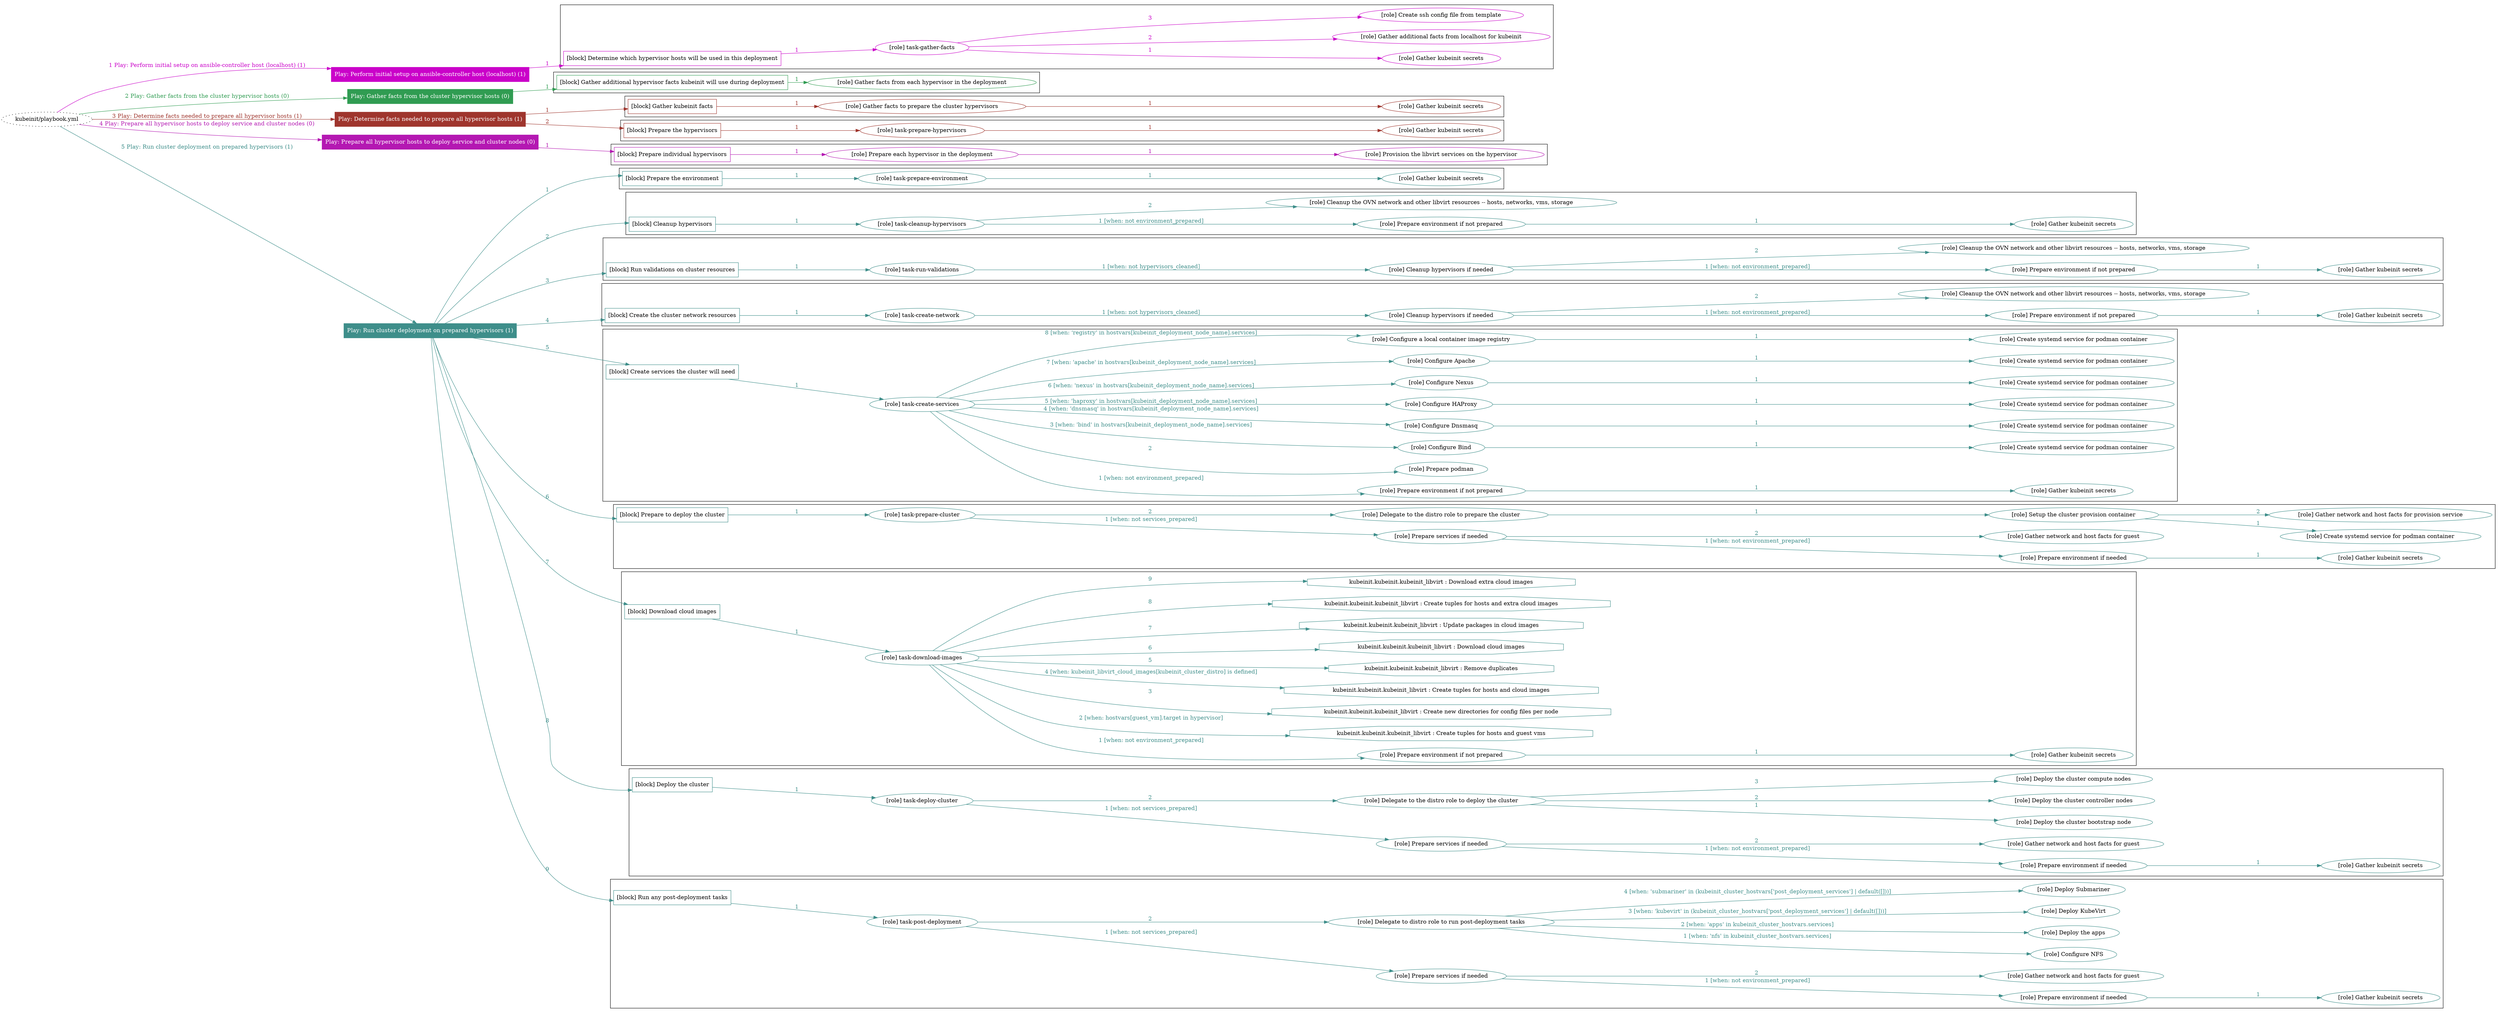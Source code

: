 digraph {
	graph [concentrate=true ordering=in rankdir=LR ratio=fill]
	edge [esep=5 sep=10]
	"kubeinit/playbook.yml" [URL="/home/runner/work/kubeinit/kubeinit/kubeinit/playbook.yml" id=playbook_2b133121 style=dotted]
	"kubeinit/playbook.yml" -> play_c4aad2a9 [label="1 Play: Perform initial setup on ansible-controller host (localhost) (1)" color="#ca02c9" fontcolor="#ca02c9" id=edge_play_c4aad2a9 labeltooltip="1 Play: Perform initial setup on ansible-controller host (localhost) (1)" tooltip="1 Play: Perform initial setup on ansible-controller host (localhost) (1)"]
	subgraph "Play: Perform initial setup on ansible-controller host (localhost) (1)" {
		play_c4aad2a9 [label="Play: Perform initial setup on ansible-controller host (localhost) (1)" URL="/home/runner/work/kubeinit/kubeinit/kubeinit/playbook.yml" color="#ca02c9" fontcolor="#ffffff" id=play_c4aad2a9 shape=box style=filled tooltip=localhost]
		play_c4aad2a9 -> block_307bf676 [label=1 color="#ca02c9" fontcolor="#ca02c9" id=edge_block_307bf676 labeltooltip=1 tooltip=1]
		subgraph cluster_block_307bf676 {
			block_307bf676 [label="[block] Determine which hypervisor hosts will be used in this deployment" URL="/home/runner/work/kubeinit/kubeinit/kubeinit/playbook.yml" color="#ca02c9" id=block_307bf676 labeltooltip="Determine which hypervisor hosts will be used in this deployment" shape=box tooltip="Determine which hypervisor hosts will be used in this deployment"]
			block_307bf676 -> role_5f9b6674 [label="1 " color="#ca02c9" fontcolor="#ca02c9" id=edge_role_5f9b6674 labeltooltip="1 " tooltip="1 "]
			subgraph "task-gather-facts" {
				role_5f9b6674 [label="[role] task-gather-facts" URL="/home/runner/work/kubeinit/kubeinit/kubeinit/playbook.yml" color="#ca02c9" id=role_5f9b6674 tooltip="task-gather-facts"]
				role_5f9b6674 -> role_c520ebb0 [label="1 " color="#ca02c9" fontcolor="#ca02c9" id=edge_role_c520ebb0 labeltooltip="1 " tooltip="1 "]
				subgraph "Gather kubeinit secrets" {
					role_c520ebb0 [label="[role] Gather kubeinit secrets" URL="/home/runner/.ansible/collections/ansible_collections/kubeinit/kubeinit/roles/kubeinit_prepare/tasks/build_hypervisors_group.yml" color="#ca02c9" id=role_c520ebb0 tooltip="Gather kubeinit secrets"]
				}
				role_5f9b6674 -> role_515ca7c4 [label="2 " color="#ca02c9" fontcolor="#ca02c9" id=edge_role_515ca7c4 labeltooltip="2 " tooltip="2 "]
				subgraph "Gather additional facts from localhost for kubeinit" {
					role_515ca7c4 [label="[role] Gather additional facts from localhost for kubeinit" URL="/home/runner/.ansible/collections/ansible_collections/kubeinit/kubeinit/roles/kubeinit_prepare/tasks/build_hypervisors_group.yml" color="#ca02c9" id=role_515ca7c4 tooltip="Gather additional facts from localhost for kubeinit"]
				}
				role_5f9b6674 -> role_83f94a08 [label="3 " color="#ca02c9" fontcolor="#ca02c9" id=edge_role_83f94a08 labeltooltip="3 " tooltip="3 "]
				subgraph "Create ssh config file from template" {
					role_83f94a08 [label="[role] Create ssh config file from template" URL="/home/runner/.ansible/collections/ansible_collections/kubeinit/kubeinit/roles/kubeinit_prepare/tasks/build_hypervisors_group.yml" color="#ca02c9" id=role_83f94a08 tooltip="Create ssh config file from template"]
				}
			}
		}
	}
	"kubeinit/playbook.yml" -> play_00b32faf [label="2 Play: Gather facts from the cluster hypervisor hosts (0)" color="#309c52" fontcolor="#309c52" id=edge_play_00b32faf labeltooltip="2 Play: Gather facts from the cluster hypervisor hosts (0)" tooltip="2 Play: Gather facts from the cluster hypervisor hosts (0)"]
	subgraph "Play: Gather facts from the cluster hypervisor hosts (0)" {
		play_00b32faf [label="Play: Gather facts from the cluster hypervisor hosts (0)" URL="/home/runner/work/kubeinit/kubeinit/kubeinit/playbook.yml" color="#309c52" fontcolor="#ffffff" id=play_00b32faf shape=box style=filled tooltip="Play: Gather facts from the cluster hypervisor hosts (0)"]
		play_00b32faf -> block_29340117 [label=1 color="#309c52" fontcolor="#309c52" id=edge_block_29340117 labeltooltip=1 tooltip=1]
		subgraph cluster_block_29340117 {
			block_29340117 [label="[block] Gather additional hypervisor facts kubeinit will use during deployment" URL="/home/runner/work/kubeinit/kubeinit/kubeinit/playbook.yml" color="#309c52" id=block_29340117 labeltooltip="Gather additional hypervisor facts kubeinit will use during deployment" shape=box tooltip="Gather additional hypervisor facts kubeinit will use during deployment"]
			block_29340117 -> role_6ca61bf1 [label="1 " color="#309c52" fontcolor="#309c52" id=edge_role_6ca61bf1 labeltooltip="1 " tooltip="1 "]
			subgraph "Gather facts from each hypervisor in the deployment" {
				role_6ca61bf1 [label="[role] Gather facts from each hypervisor in the deployment" URL="/home/runner/work/kubeinit/kubeinit/kubeinit/playbook.yml" color="#309c52" id=role_6ca61bf1 tooltip="Gather facts from each hypervisor in the deployment"]
			}
		}
	}
	"kubeinit/playbook.yml" -> play_dec92ede [label="3 Play: Determine facts needed to prepare all hypervisor hosts (1)" color="#9f352d" fontcolor="#9f352d" id=edge_play_dec92ede labeltooltip="3 Play: Determine facts needed to prepare all hypervisor hosts (1)" tooltip="3 Play: Determine facts needed to prepare all hypervisor hosts (1)"]
	subgraph "Play: Determine facts needed to prepare all hypervisor hosts (1)" {
		play_dec92ede [label="Play: Determine facts needed to prepare all hypervisor hosts (1)" URL="/home/runner/work/kubeinit/kubeinit/kubeinit/playbook.yml" color="#9f352d" fontcolor="#ffffff" id=play_dec92ede shape=box style=filled tooltip=localhost]
		play_dec92ede -> block_9b8503a9 [label=1 color="#9f352d" fontcolor="#9f352d" id=edge_block_9b8503a9 labeltooltip=1 tooltip=1]
		subgraph cluster_block_9b8503a9 {
			block_9b8503a9 [label="[block] Gather kubeinit facts" URL="/home/runner/work/kubeinit/kubeinit/kubeinit/playbook.yml" color="#9f352d" id=block_9b8503a9 labeltooltip="Gather kubeinit facts" shape=box tooltip="Gather kubeinit facts"]
			block_9b8503a9 -> role_a1631e97 [label="1 " color="#9f352d" fontcolor="#9f352d" id=edge_role_a1631e97 labeltooltip="1 " tooltip="1 "]
			subgraph "Gather facts to prepare the cluster hypervisors" {
				role_a1631e97 [label="[role] Gather facts to prepare the cluster hypervisors" URL="/home/runner/work/kubeinit/kubeinit/kubeinit/playbook.yml" color="#9f352d" id=role_a1631e97 tooltip="Gather facts to prepare the cluster hypervisors"]
				role_a1631e97 -> role_7f8dbb47 [label="1 " color="#9f352d" fontcolor="#9f352d" id=edge_role_7f8dbb47 labeltooltip="1 " tooltip="1 "]
				subgraph "Gather kubeinit secrets" {
					role_7f8dbb47 [label="[role] Gather kubeinit secrets" URL="/home/runner/.ansible/collections/ansible_collections/kubeinit/kubeinit/roles/kubeinit_prepare/tasks/gather_kubeinit_facts.yml" color="#9f352d" id=role_7f8dbb47 tooltip="Gather kubeinit secrets"]
				}
			}
		}
		play_dec92ede -> block_d7693029 [label=2 color="#9f352d" fontcolor="#9f352d" id=edge_block_d7693029 labeltooltip=2 tooltip=2]
		subgraph cluster_block_d7693029 {
			block_d7693029 [label="[block] Prepare the hypervisors" URL="/home/runner/work/kubeinit/kubeinit/kubeinit/playbook.yml" color="#9f352d" id=block_d7693029 labeltooltip="Prepare the hypervisors" shape=box tooltip="Prepare the hypervisors"]
			block_d7693029 -> role_06df7c87 [label="1 " color="#9f352d" fontcolor="#9f352d" id=edge_role_06df7c87 labeltooltip="1 " tooltip="1 "]
			subgraph "task-prepare-hypervisors" {
				role_06df7c87 [label="[role] task-prepare-hypervisors" URL="/home/runner/work/kubeinit/kubeinit/kubeinit/playbook.yml" color="#9f352d" id=role_06df7c87 tooltip="task-prepare-hypervisors"]
				role_06df7c87 -> role_c60db6aa [label="1 " color="#9f352d" fontcolor="#9f352d" id=edge_role_c60db6aa labeltooltip="1 " tooltip="1 "]
				subgraph "Gather kubeinit secrets" {
					role_c60db6aa [label="[role] Gather kubeinit secrets" URL="/home/runner/.ansible/collections/ansible_collections/kubeinit/kubeinit/roles/kubeinit_prepare/tasks/gather_kubeinit_facts.yml" color="#9f352d" id=role_c60db6aa tooltip="Gather kubeinit secrets"]
				}
			}
		}
	}
	"kubeinit/playbook.yml" -> play_b9f49882 [label="4 Play: Prepare all hypervisor hosts to deploy service and cluster nodes (0)" color="#b418b2" fontcolor="#b418b2" id=edge_play_b9f49882 labeltooltip="4 Play: Prepare all hypervisor hosts to deploy service and cluster nodes (0)" tooltip="4 Play: Prepare all hypervisor hosts to deploy service and cluster nodes (0)"]
	subgraph "Play: Prepare all hypervisor hosts to deploy service and cluster nodes (0)" {
		play_b9f49882 [label="Play: Prepare all hypervisor hosts to deploy service and cluster nodes (0)" URL="/home/runner/work/kubeinit/kubeinit/kubeinit/playbook.yml" color="#b418b2" fontcolor="#ffffff" id=play_b9f49882 shape=box style=filled tooltip="Play: Prepare all hypervisor hosts to deploy service and cluster nodes (0)"]
		play_b9f49882 -> block_7192a1bf [label=1 color="#b418b2" fontcolor="#b418b2" id=edge_block_7192a1bf labeltooltip=1 tooltip=1]
		subgraph cluster_block_7192a1bf {
			block_7192a1bf [label="[block] Prepare individual hypervisors" URL="/home/runner/work/kubeinit/kubeinit/kubeinit/playbook.yml" color="#b418b2" id=block_7192a1bf labeltooltip="Prepare individual hypervisors" shape=box tooltip="Prepare individual hypervisors"]
			block_7192a1bf -> role_9d0fd0c0 [label="1 " color="#b418b2" fontcolor="#b418b2" id=edge_role_9d0fd0c0 labeltooltip="1 " tooltip="1 "]
			subgraph "Prepare each hypervisor in the deployment" {
				role_9d0fd0c0 [label="[role] Prepare each hypervisor in the deployment" URL="/home/runner/work/kubeinit/kubeinit/kubeinit/playbook.yml" color="#b418b2" id=role_9d0fd0c0 tooltip="Prepare each hypervisor in the deployment"]
				role_9d0fd0c0 -> role_16701722 [label="1 " color="#b418b2" fontcolor="#b418b2" id=edge_role_16701722 labeltooltip="1 " tooltip="1 "]
				subgraph "Provision the libvirt services on the hypervisor" {
					role_16701722 [label="[role] Provision the libvirt services on the hypervisor" URL="/home/runner/.ansible/collections/ansible_collections/kubeinit/kubeinit/roles/kubeinit_prepare/tasks/prepare_hypervisor.yml" color="#b418b2" id=role_16701722 tooltip="Provision the libvirt services on the hypervisor"]
				}
			}
		}
	}
	"kubeinit/playbook.yml" -> play_46d0f210 [label="5 Play: Run cluster deployment on prepared hypervisors (1)" color="#3e8e8a" fontcolor="#3e8e8a" id=edge_play_46d0f210 labeltooltip="5 Play: Run cluster deployment on prepared hypervisors (1)" tooltip="5 Play: Run cluster deployment on prepared hypervisors (1)"]
	subgraph "Play: Run cluster deployment on prepared hypervisors (1)" {
		play_46d0f210 [label="Play: Run cluster deployment on prepared hypervisors (1)" URL="/home/runner/work/kubeinit/kubeinit/kubeinit/playbook.yml" color="#3e8e8a" fontcolor="#ffffff" id=play_46d0f210 shape=box style=filled tooltip=localhost]
		play_46d0f210 -> block_4d5501ca [label=1 color="#3e8e8a" fontcolor="#3e8e8a" id=edge_block_4d5501ca labeltooltip=1 tooltip=1]
		subgraph cluster_block_4d5501ca {
			block_4d5501ca [label="[block] Prepare the environment" URL="/home/runner/work/kubeinit/kubeinit/kubeinit/playbook.yml" color="#3e8e8a" id=block_4d5501ca labeltooltip="Prepare the environment" shape=box tooltip="Prepare the environment"]
			block_4d5501ca -> role_54ce2125 [label="1 " color="#3e8e8a" fontcolor="#3e8e8a" id=edge_role_54ce2125 labeltooltip="1 " tooltip="1 "]
			subgraph "task-prepare-environment" {
				role_54ce2125 [label="[role] task-prepare-environment" URL="/home/runner/work/kubeinit/kubeinit/kubeinit/playbook.yml" color="#3e8e8a" id=role_54ce2125 tooltip="task-prepare-environment"]
				role_54ce2125 -> role_8633563f [label="1 " color="#3e8e8a" fontcolor="#3e8e8a" id=edge_role_8633563f labeltooltip="1 " tooltip="1 "]
				subgraph "Gather kubeinit secrets" {
					role_8633563f [label="[role] Gather kubeinit secrets" URL="/home/runner/.ansible/collections/ansible_collections/kubeinit/kubeinit/roles/kubeinit_prepare/tasks/gather_kubeinit_facts.yml" color="#3e8e8a" id=role_8633563f tooltip="Gather kubeinit secrets"]
				}
			}
		}
		play_46d0f210 -> block_34a501da [label=2 color="#3e8e8a" fontcolor="#3e8e8a" id=edge_block_34a501da labeltooltip=2 tooltip=2]
		subgraph cluster_block_34a501da {
			block_34a501da [label="[block] Cleanup hypervisors" URL="/home/runner/work/kubeinit/kubeinit/kubeinit/playbook.yml" color="#3e8e8a" id=block_34a501da labeltooltip="Cleanup hypervisors" shape=box tooltip="Cleanup hypervisors"]
			block_34a501da -> role_c2b2b738 [label="1 " color="#3e8e8a" fontcolor="#3e8e8a" id=edge_role_c2b2b738 labeltooltip="1 " tooltip="1 "]
			subgraph "task-cleanup-hypervisors" {
				role_c2b2b738 [label="[role] task-cleanup-hypervisors" URL="/home/runner/work/kubeinit/kubeinit/kubeinit/playbook.yml" color="#3e8e8a" id=role_c2b2b738 tooltip="task-cleanup-hypervisors"]
				role_c2b2b738 -> role_b005b1e5 [label="1 [when: not environment_prepared]" color="#3e8e8a" fontcolor="#3e8e8a" id=edge_role_b005b1e5 labeltooltip="1 [when: not environment_prepared]" tooltip="1 [when: not environment_prepared]"]
				subgraph "Prepare environment if not prepared" {
					role_b005b1e5 [label="[role] Prepare environment if not prepared" URL="/home/runner/.ansible/collections/ansible_collections/kubeinit/kubeinit/roles/kubeinit_prepare/tasks/cleanup_hypervisors.yml" color="#3e8e8a" id=role_b005b1e5 tooltip="Prepare environment if not prepared"]
					role_b005b1e5 -> role_960267b0 [label="1 " color="#3e8e8a" fontcolor="#3e8e8a" id=edge_role_960267b0 labeltooltip="1 " tooltip="1 "]
					subgraph "Gather kubeinit secrets" {
						role_960267b0 [label="[role] Gather kubeinit secrets" URL="/home/runner/.ansible/collections/ansible_collections/kubeinit/kubeinit/roles/kubeinit_prepare/tasks/gather_kubeinit_facts.yml" color="#3e8e8a" id=role_960267b0 tooltip="Gather kubeinit secrets"]
					}
				}
				role_c2b2b738 -> role_939b5af8 [label="2 " color="#3e8e8a" fontcolor="#3e8e8a" id=edge_role_939b5af8 labeltooltip="2 " tooltip="2 "]
				subgraph "Cleanup the OVN network and other libvirt resources -- hosts, networks, vms, storage" {
					role_939b5af8 [label="[role] Cleanup the OVN network and other libvirt resources -- hosts, networks, vms, storage" URL="/home/runner/.ansible/collections/ansible_collections/kubeinit/kubeinit/roles/kubeinit_prepare/tasks/cleanup_hypervisors.yml" color="#3e8e8a" id=role_939b5af8 tooltip="Cleanup the OVN network and other libvirt resources -- hosts, networks, vms, storage"]
				}
			}
		}
		play_46d0f210 -> block_a41a2a78 [label=3 color="#3e8e8a" fontcolor="#3e8e8a" id=edge_block_a41a2a78 labeltooltip=3 tooltip=3]
		subgraph cluster_block_a41a2a78 {
			block_a41a2a78 [label="[block] Run validations on cluster resources" URL="/home/runner/work/kubeinit/kubeinit/kubeinit/playbook.yml" color="#3e8e8a" id=block_a41a2a78 labeltooltip="Run validations on cluster resources" shape=box tooltip="Run validations on cluster resources"]
			block_a41a2a78 -> role_d397e9c7 [label="1 " color="#3e8e8a" fontcolor="#3e8e8a" id=edge_role_d397e9c7 labeltooltip="1 " tooltip="1 "]
			subgraph "task-run-validations" {
				role_d397e9c7 [label="[role] task-run-validations" URL="/home/runner/work/kubeinit/kubeinit/kubeinit/playbook.yml" color="#3e8e8a" id=role_d397e9c7 tooltip="task-run-validations"]
				role_d397e9c7 -> role_13e0161e [label="1 [when: not hypervisors_cleaned]" color="#3e8e8a" fontcolor="#3e8e8a" id=edge_role_13e0161e labeltooltip="1 [when: not hypervisors_cleaned]" tooltip="1 [when: not hypervisors_cleaned]"]
				subgraph "Cleanup hypervisors if needed" {
					role_13e0161e [label="[role] Cleanup hypervisors if needed" URL="/home/runner/.ansible/collections/ansible_collections/kubeinit/kubeinit/roles/kubeinit_validations/tasks/main.yml" color="#3e8e8a" id=role_13e0161e tooltip="Cleanup hypervisors if needed"]
					role_13e0161e -> role_db1ab4be [label="1 [when: not environment_prepared]" color="#3e8e8a" fontcolor="#3e8e8a" id=edge_role_db1ab4be labeltooltip="1 [when: not environment_prepared]" tooltip="1 [when: not environment_prepared]"]
					subgraph "Prepare environment if not prepared" {
						role_db1ab4be [label="[role] Prepare environment if not prepared" URL="/home/runner/.ansible/collections/ansible_collections/kubeinit/kubeinit/roles/kubeinit_prepare/tasks/cleanup_hypervisors.yml" color="#3e8e8a" id=role_db1ab4be tooltip="Prepare environment if not prepared"]
						role_db1ab4be -> role_1d75667c [label="1 " color="#3e8e8a" fontcolor="#3e8e8a" id=edge_role_1d75667c labeltooltip="1 " tooltip="1 "]
						subgraph "Gather kubeinit secrets" {
							role_1d75667c [label="[role] Gather kubeinit secrets" URL="/home/runner/.ansible/collections/ansible_collections/kubeinit/kubeinit/roles/kubeinit_prepare/tasks/gather_kubeinit_facts.yml" color="#3e8e8a" id=role_1d75667c tooltip="Gather kubeinit secrets"]
						}
					}
					role_13e0161e -> role_007cb78a [label="2 " color="#3e8e8a" fontcolor="#3e8e8a" id=edge_role_007cb78a labeltooltip="2 " tooltip="2 "]
					subgraph "Cleanup the OVN network and other libvirt resources -- hosts, networks, vms, storage" {
						role_007cb78a [label="[role] Cleanup the OVN network and other libvirt resources -- hosts, networks, vms, storage" URL="/home/runner/.ansible/collections/ansible_collections/kubeinit/kubeinit/roles/kubeinit_prepare/tasks/cleanup_hypervisors.yml" color="#3e8e8a" id=role_007cb78a tooltip="Cleanup the OVN network and other libvirt resources -- hosts, networks, vms, storage"]
					}
				}
			}
		}
		play_46d0f210 -> block_450c8699 [label=4 color="#3e8e8a" fontcolor="#3e8e8a" id=edge_block_450c8699 labeltooltip=4 tooltip=4]
		subgraph cluster_block_450c8699 {
			block_450c8699 [label="[block] Create the cluster network resources" URL="/home/runner/work/kubeinit/kubeinit/kubeinit/playbook.yml" color="#3e8e8a" id=block_450c8699 labeltooltip="Create the cluster network resources" shape=box tooltip="Create the cluster network resources"]
			block_450c8699 -> role_716212fe [label="1 " color="#3e8e8a" fontcolor="#3e8e8a" id=edge_role_716212fe labeltooltip="1 " tooltip="1 "]
			subgraph "task-create-network" {
				role_716212fe [label="[role] task-create-network" URL="/home/runner/work/kubeinit/kubeinit/kubeinit/playbook.yml" color="#3e8e8a" id=role_716212fe tooltip="task-create-network"]
				role_716212fe -> role_9cd678ce [label="1 [when: not hypervisors_cleaned]" color="#3e8e8a" fontcolor="#3e8e8a" id=edge_role_9cd678ce labeltooltip="1 [when: not hypervisors_cleaned]" tooltip="1 [when: not hypervisors_cleaned]"]
				subgraph "Cleanup hypervisors if needed" {
					role_9cd678ce [label="[role] Cleanup hypervisors if needed" URL="/home/runner/.ansible/collections/ansible_collections/kubeinit/kubeinit/roles/kubeinit_libvirt/tasks/create_network.yml" color="#3e8e8a" id=role_9cd678ce tooltip="Cleanup hypervisors if needed"]
					role_9cd678ce -> role_48c0d79f [label="1 [when: not environment_prepared]" color="#3e8e8a" fontcolor="#3e8e8a" id=edge_role_48c0d79f labeltooltip="1 [when: not environment_prepared]" tooltip="1 [when: not environment_prepared]"]
					subgraph "Prepare environment if not prepared" {
						role_48c0d79f [label="[role] Prepare environment if not prepared" URL="/home/runner/.ansible/collections/ansible_collections/kubeinit/kubeinit/roles/kubeinit_prepare/tasks/cleanup_hypervisors.yml" color="#3e8e8a" id=role_48c0d79f tooltip="Prepare environment if not prepared"]
						role_48c0d79f -> role_82cd9e1d [label="1 " color="#3e8e8a" fontcolor="#3e8e8a" id=edge_role_82cd9e1d labeltooltip="1 " tooltip="1 "]
						subgraph "Gather kubeinit secrets" {
							role_82cd9e1d [label="[role] Gather kubeinit secrets" URL="/home/runner/.ansible/collections/ansible_collections/kubeinit/kubeinit/roles/kubeinit_prepare/tasks/gather_kubeinit_facts.yml" color="#3e8e8a" id=role_82cd9e1d tooltip="Gather kubeinit secrets"]
						}
					}
					role_9cd678ce -> role_7d45065f [label="2 " color="#3e8e8a" fontcolor="#3e8e8a" id=edge_role_7d45065f labeltooltip="2 " tooltip="2 "]
					subgraph "Cleanup the OVN network and other libvirt resources -- hosts, networks, vms, storage" {
						role_7d45065f [label="[role] Cleanup the OVN network and other libvirt resources -- hosts, networks, vms, storage" URL="/home/runner/.ansible/collections/ansible_collections/kubeinit/kubeinit/roles/kubeinit_prepare/tasks/cleanup_hypervisors.yml" color="#3e8e8a" id=role_7d45065f tooltip="Cleanup the OVN network and other libvirt resources -- hosts, networks, vms, storage"]
					}
				}
			}
		}
		play_46d0f210 -> block_63b947ab [label=5 color="#3e8e8a" fontcolor="#3e8e8a" id=edge_block_63b947ab labeltooltip=5 tooltip=5]
		subgraph cluster_block_63b947ab {
			block_63b947ab [label="[block] Create services the cluster will need" URL="/home/runner/work/kubeinit/kubeinit/kubeinit/playbook.yml" color="#3e8e8a" id=block_63b947ab labeltooltip="Create services the cluster will need" shape=box tooltip="Create services the cluster will need"]
			block_63b947ab -> role_c6ee681b [label="1 " color="#3e8e8a" fontcolor="#3e8e8a" id=edge_role_c6ee681b labeltooltip="1 " tooltip="1 "]
			subgraph "task-create-services" {
				role_c6ee681b [label="[role] task-create-services" URL="/home/runner/work/kubeinit/kubeinit/kubeinit/playbook.yml" color="#3e8e8a" id=role_c6ee681b tooltip="task-create-services"]
				role_c6ee681b -> role_c1bfd451 [label="1 [when: not environment_prepared]" color="#3e8e8a" fontcolor="#3e8e8a" id=edge_role_c1bfd451 labeltooltip="1 [when: not environment_prepared]" tooltip="1 [when: not environment_prepared]"]
				subgraph "Prepare environment if not prepared" {
					role_c1bfd451 [label="[role] Prepare environment if not prepared" URL="/home/runner/.ansible/collections/ansible_collections/kubeinit/kubeinit/roles/kubeinit_services/tasks/main.yml" color="#3e8e8a" id=role_c1bfd451 tooltip="Prepare environment if not prepared"]
					role_c1bfd451 -> role_8578dc0a [label="1 " color="#3e8e8a" fontcolor="#3e8e8a" id=edge_role_8578dc0a labeltooltip="1 " tooltip="1 "]
					subgraph "Gather kubeinit secrets" {
						role_8578dc0a [label="[role] Gather kubeinit secrets" URL="/home/runner/.ansible/collections/ansible_collections/kubeinit/kubeinit/roles/kubeinit_prepare/tasks/gather_kubeinit_facts.yml" color="#3e8e8a" id=role_8578dc0a tooltip="Gather kubeinit secrets"]
					}
				}
				role_c6ee681b -> role_5cdc4c34 [label="2 " color="#3e8e8a" fontcolor="#3e8e8a" id=edge_role_5cdc4c34 labeltooltip="2 " tooltip="2 "]
				subgraph "Prepare podman" {
					role_5cdc4c34 [label="[role] Prepare podman" URL="/home/runner/.ansible/collections/ansible_collections/kubeinit/kubeinit/roles/kubeinit_services/tasks/00_create_service_pod.yml" color="#3e8e8a" id=role_5cdc4c34 tooltip="Prepare podman"]
				}
				role_c6ee681b -> role_4e0ccf27 [label="3 [when: 'bind' in hostvars[kubeinit_deployment_node_name].services]" color="#3e8e8a" fontcolor="#3e8e8a" id=edge_role_4e0ccf27 labeltooltip="3 [when: 'bind' in hostvars[kubeinit_deployment_node_name].services]" tooltip="3 [when: 'bind' in hostvars[kubeinit_deployment_node_name].services]"]
				subgraph "Configure Bind" {
					role_4e0ccf27 [label="[role] Configure Bind" URL="/home/runner/.ansible/collections/ansible_collections/kubeinit/kubeinit/roles/kubeinit_services/tasks/start_services_containers.yml" color="#3e8e8a" id=role_4e0ccf27 tooltip="Configure Bind"]
					role_4e0ccf27 -> role_20a44719 [label="1 " color="#3e8e8a" fontcolor="#3e8e8a" id=edge_role_20a44719 labeltooltip="1 " tooltip="1 "]
					subgraph "Create systemd service for podman container" {
						role_20a44719 [label="[role] Create systemd service for podman container" URL="/home/runner/.ansible/collections/ansible_collections/kubeinit/kubeinit/roles/kubeinit_bind/tasks/main.yml" color="#3e8e8a" id=role_20a44719 tooltip="Create systemd service for podman container"]
					}
				}
				role_c6ee681b -> role_7c567d36 [label="4 [when: 'dnsmasq' in hostvars[kubeinit_deployment_node_name].services]" color="#3e8e8a" fontcolor="#3e8e8a" id=edge_role_7c567d36 labeltooltip="4 [when: 'dnsmasq' in hostvars[kubeinit_deployment_node_name].services]" tooltip="4 [when: 'dnsmasq' in hostvars[kubeinit_deployment_node_name].services]"]
				subgraph "Configure Dnsmasq" {
					role_7c567d36 [label="[role] Configure Dnsmasq" URL="/home/runner/.ansible/collections/ansible_collections/kubeinit/kubeinit/roles/kubeinit_services/tasks/start_services_containers.yml" color="#3e8e8a" id=role_7c567d36 tooltip="Configure Dnsmasq"]
					role_7c567d36 -> role_4e300a17 [label="1 " color="#3e8e8a" fontcolor="#3e8e8a" id=edge_role_4e300a17 labeltooltip="1 " tooltip="1 "]
					subgraph "Create systemd service for podman container" {
						role_4e300a17 [label="[role] Create systemd service for podman container" URL="/home/runner/.ansible/collections/ansible_collections/kubeinit/kubeinit/roles/kubeinit_dnsmasq/tasks/main.yml" color="#3e8e8a" id=role_4e300a17 tooltip="Create systemd service for podman container"]
					}
				}
				role_c6ee681b -> role_b8455f30 [label="5 [when: 'haproxy' in hostvars[kubeinit_deployment_node_name].services]" color="#3e8e8a" fontcolor="#3e8e8a" id=edge_role_b8455f30 labeltooltip="5 [when: 'haproxy' in hostvars[kubeinit_deployment_node_name].services]" tooltip="5 [when: 'haproxy' in hostvars[kubeinit_deployment_node_name].services]"]
				subgraph "Configure HAProxy" {
					role_b8455f30 [label="[role] Configure HAProxy" URL="/home/runner/.ansible/collections/ansible_collections/kubeinit/kubeinit/roles/kubeinit_services/tasks/start_services_containers.yml" color="#3e8e8a" id=role_b8455f30 tooltip="Configure HAProxy"]
					role_b8455f30 -> role_45ac7b2f [label="1 " color="#3e8e8a" fontcolor="#3e8e8a" id=edge_role_45ac7b2f labeltooltip="1 " tooltip="1 "]
					subgraph "Create systemd service for podman container" {
						role_45ac7b2f [label="[role] Create systemd service for podman container" URL="/home/runner/.ansible/collections/ansible_collections/kubeinit/kubeinit/roles/kubeinit_haproxy/tasks/main.yml" color="#3e8e8a" id=role_45ac7b2f tooltip="Create systemd service for podman container"]
					}
				}
				role_c6ee681b -> role_f9eda3d2 [label="6 [when: 'nexus' in hostvars[kubeinit_deployment_node_name].services]" color="#3e8e8a" fontcolor="#3e8e8a" id=edge_role_f9eda3d2 labeltooltip="6 [when: 'nexus' in hostvars[kubeinit_deployment_node_name].services]" tooltip="6 [when: 'nexus' in hostvars[kubeinit_deployment_node_name].services]"]
				subgraph "Configure Nexus" {
					role_f9eda3d2 [label="[role] Configure Nexus" URL="/home/runner/.ansible/collections/ansible_collections/kubeinit/kubeinit/roles/kubeinit_services/tasks/start_services_containers.yml" color="#3e8e8a" id=role_f9eda3d2 tooltip="Configure Nexus"]
					role_f9eda3d2 -> role_3bd8407e [label="1 " color="#3e8e8a" fontcolor="#3e8e8a" id=edge_role_3bd8407e labeltooltip="1 " tooltip="1 "]
					subgraph "Create systemd service for podman container" {
						role_3bd8407e [label="[role] Create systemd service for podman container" URL="/home/runner/.ansible/collections/ansible_collections/kubeinit/kubeinit/roles/kubeinit_nexus/tasks/main.yml" color="#3e8e8a" id=role_3bd8407e tooltip="Create systemd service for podman container"]
					}
				}
				role_c6ee681b -> role_807be6b4 [label="7 [when: 'apache' in hostvars[kubeinit_deployment_node_name].services]" color="#3e8e8a" fontcolor="#3e8e8a" id=edge_role_807be6b4 labeltooltip="7 [when: 'apache' in hostvars[kubeinit_deployment_node_name].services]" tooltip="7 [when: 'apache' in hostvars[kubeinit_deployment_node_name].services]"]
				subgraph "Configure Apache" {
					role_807be6b4 [label="[role] Configure Apache" URL="/home/runner/.ansible/collections/ansible_collections/kubeinit/kubeinit/roles/kubeinit_services/tasks/start_services_containers.yml" color="#3e8e8a" id=role_807be6b4 tooltip="Configure Apache"]
					role_807be6b4 -> role_d1939913 [label="1 " color="#3e8e8a" fontcolor="#3e8e8a" id=edge_role_d1939913 labeltooltip="1 " tooltip="1 "]
					subgraph "Create systemd service for podman container" {
						role_d1939913 [label="[role] Create systemd service for podman container" URL="/home/runner/.ansible/collections/ansible_collections/kubeinit/kubeinit/roles/kubeinit_apache/tasks/main.yml" color="#3e8e8a" id=role_d1939913 tooltip="Create systemd service for podman container"]
					}
				}
				role_c6ee681b -> role_620e1bbc [label="8 [when: 'registry' in hostvars[kubeinit_deployment_node_name].services]" color="#3e8e8a" fontcolor="#3e8e8a" id=edge_role_620e1bbc labeltooltip="8 [when: 'registry' in hostvars[kubeinit_deployment_node_name].services]" tooltip="8 [when: 'registry' in hostvars[kubeinit_deployment_node_name].services]"]
				subgraph "Configure a local container image registry" {
					role_620e1bbc [label="[role] Configure a local container image registry" URL="/home/runner/.ansible/collections/ansible_collections/kubeinit/kubeinit/roles/kubeinit_services/tasks/start_services_containers.yml" color="#3e8e8a" id=role_620e1bbc tooltip="Configure a local container image registry"]
					role_620e1bbc -> role_4198356f [label="1 " color="#3e8e8a" fontcolor="#3e8e8a" id=edge_role_4198356f labeltooltip="1 " tooltip="1 "]
					subgraph "Create systemd service for podman container" {
						role_4198356f [label="[role] Create systemd service for podman container" URL="/home/runner/.ansible/collections/ansible_collections/kubeinit/kubeinit/roles/kubeinit_registry/tasks/main.yml" color="#3e8e8a" id=role_4198356f tooltip="Create systemd service for podman container"]
					}
				}
			}
		}
		play_46d0f210 -> block_2f027798 [label=6 color="#3e8e8a" fontcolor="#3e8e8a" id=edge_block_2f027798 labeltooltip=6 tooltip=6]
		subgraph cluster_block_2f027798 {
			block_2f027798 [label="[block] Prepare to deploy the cluster" URL="/home/runner/work/kubeinit/kubeinit/kubeinit/playbook.yml" color="#3e8e8a" id=block_2f027798 labeltooltip="Prepare to deploy the cluster" shape=box tooltip="Prepare to deploy the cluster"]
			block_2f027798 -> role_926540b2 [label="1 " color="#3e8e8a" fontcolor="#3e8e8a" id=edge_role_926540b2 labeltooltip="1 " tooltip="1 "]
			subgraph "task-prepare-cluster" {
				role_926540b2 [label="[role] task-prepare-cluster" URL="/home/runner/work/kubeinit/kubeinit/kubeinit/playbook.yml" color="#3e8e8a" id=role_926540b2 tooltip="task-prepare-cluster"]
				role_926540b2 -> role_d4536f38 [label="1 [when: not services_prepared]" color="#3e8e8a" fontcolor="#3e8e8a" id=edge_role_d4536f38 labeltooltip="1 [when: not services_prepared]" tooltip="1 [when: not services_prepared]"]
				subgraph "Prepare services if needed" {
					role_d4536f38 [label="[role] Prepare services if needed" URL="/home/runner/.ansible/collections/ansible_collections/kubeinit/kubeinit/roles/kubeinit_prepare/tasks/prepare_cluster.yml" color="#3e8e8a" id=role_d4536f38 tooltip="Prepare services if needed"]
					role_d4536f38 -> role_f6d2abbc [label="1 [when: not environment_prepared]" color="#3e8e8a" fontcolor="#3e8e8a" id=edge_role_f6d2abbc labeltooltip="1 [when: not environment_prepared]" tooltip="1 [when: not environment_prepared]"]
					subgraph "Prepare environment if needed" {
						role_f6d2abbc [label="[role] Prepare environment if needed" URL="/home/runner/.ansible/collections/ansible_collections/kubeinit/kubeinit/roles/kubeinit_services/tasks/prepare_services.yml" color="#3e8e8a" id=role_f6d2abbc tooltip="Prepare environment if needed"]
						role_f6d2abbc -> role_2a0a2de9 [label="1 " color="#3e8e8a" fontcolor="#3e8e8a" id=edge_role_2a0a2de9 labeltooltip="1 " tooltip="1 "]
						subgraph "Gather kubeinit secrets" {
							role_2a0a2de9 [label="[role] Gather kubeinit secrets" URL="/home/runner/.ansible/collections/ansible_collections/kubeinit/kubeinit/roles/kubeinit_prepare/tasks/gather_kubeinit_facts.yml" color="#3e8e8a" id=role_2a0a2de9 tooltip="Gather kubeinit secrets"]
						}
					}
					role_d4536f38 -> role_821181aa [label="2 " color="#3e8e8a" fontcolor="#3e8e8a" id=edge_role_821181aa labeltooltip="2 " tooltip="2 "]
					subgraph "Gather network and host facts for guest" {
						role_821181aa [label="[role] Gather network and host facts for guest" URL="/home/runner/.ansible/collections/ansible_collections/kubeinit/kubeinit/roles/kubeinit_services/tasks/prepare_services.yml" color="#3e8e8a" id=role_821181aa tooltip="Gather network and host facts for guest"]
					}
				}
				role_926540b2 -> role_84abc991 [label="2 " color="#3e8e8a" fontcolor="#3e8e8a" id=edge_role_84abc991 labeltooltip="2 " tooltip="2 "]
				subgraph "Delegate to the distro role to prepare the cluster" {
					role_84abc991 [label="[role] Delegate to the distro role to prepare the cluster" URL="/home/runner/.ansible/collections/ansible_collections/kubeinit/kubeinit/roles/kubeinit_prepare/tasks/prepare_cluster.yml" color="#3e8e8a" id=role_84abc991 tooltip="Delegate to the distro role to prepare the cluster"]
					role_84abc991 -> role_7bb267d2 [label="1 " color="#3e8e8a" fontcolor="#3e8e8a" id=edge_role_7bb267d2 labeltooltip="1 " tooltip="1 "]
					subgraph "Setup the cluster provision container" {
						role_7bb267d2 [label="[role] Setup the cluster provision container" URL="/home/runner/.ansible/collections/ansible_collections/kubeinit/kubeinit/roles/kubeinit_openshift/tasks/prepare_cluster.yml" color="#3e8e8a" id=role_7bb267d2 tooltip="Setup the cluster provision container"]
						role_7bb267d2 -> role_08474043 [label="1 " color="#3e8e8a" fontcolor="#3e8e8a" id=edge_role_08474043 labeltooltip="1 " tooltip="1 "]
						subgraph "Create systemd service for podman container" {
							role_08474043 [label="[role] Create systemd service for podman container" URL="/home/runner/.ansible/collections/ansible_collections/kubeinit/kubeinit/roles/kubeinit_services/tasks/create_provision_container.yml" color="#3e8e8a" id=role_08474043 tooltip="Create systemd service for podman container"]
						}
						role_7bb267d2 -> role_7895dc61 [label="2 " color="#3e8e8a" fontcolor="#3e8e8a" id=edge_role_7895dc61 labeltooltip="2 " tooltip="2 "]
						subgraph "Gather network and host facts for provision service" {
							role_7895dc61 [label="[role] Gather network and host facts for provision service" URL="/home/runner/.ansible/collections/ansible_collections/kubeinit/kubeinit/roles/kubeinit_services/tasks/create_provision_container.yml" color="#3e8e8a" id=role_7895dc61 tooltip="Gather network and host facts for provision service"]
						}
					}
				}
			}
		}
		play_46d0f210 -> block_4e2c6864 [label=7 color="#3e8e8a" fontcolor="#3e8e8a" id=edge_block_4e2c6864 labeltooltip=7 tooltip=7]
		subgraph cluster_block_4e2c6864 {
			block_4e2c6864 [label="[block] Download cloud images" URL="/home/runner/work/kubeinit/kubeinit/kubeinit/playbook.yml" color="#3e8e8a" id=block_4e2c6864 labeltooltip="Download cloud images" shape=box tooltip="Download cloud images"]
			block_4e2c6864 -> role_84b3fe66 [label="1 " color="#3e8e8a" fontcolor="#3e8e8a" id=edge_role_84b3fe66 labeltooltip="1 " tooltip="1 "]
			subgraph "task-download-images" {
				role_84b3fe66 [label="[role] task-download-images" URL="/home/runner/work/kubeinit/kubeinit/kubeinit/playbook.yml" color="#3e8e8a" id=role_84b3fe66 tooltip="task-download-images"]
				role_84b3fe66 -> role_c98eecbc [label="1 [when: not environment_prepared]" color="#3e8e8a" fontcolor="#3e8e8a" id=edge_role_c98eecbc labeltooltip="1 [when: not environment_prepared]" tooltip="1 [when: not environment_prepared]"]
				subgraph "Prepare environment if not prepared" {
					role_c98eecbc [label="[role] Prepare environment if not prepared" URL="/home/runner/.ansible/collections/ansible_collections/kubeinit/kubeinit/roles/kubeinit_libvirt/tasks/download_cloud_images.yml" color="#3e8e8a" id=role_c98eecbc tooltip="Prepare environment if not prepared"]
					role_c98eecbc -> role_7e93c645 [label="1 " color="#3e8e8a" fontcolor="#3e8e8a" id=edge_role_7e93c645 labeltooltip="1 " tooltip="1 "]
					subgraph "Gather kubeinit secrets" {
						role_7e93c645 [label="[role] Gather kubeinit secrets" URL="/home/runner/.ansible/collections/ansible_collections/kubeinit/kubeinit/roles/kubeinit_prepare/tasks/gather_kubeinit_facts.yml" color="#3e8e8a" id=role_7e93c645 tooltip="Gather kubeinit secrets"]
					}
				}
				task_43bd814b [label="kubeinit.kubeinit.kubeinit_libvirt : Create tuples for hosts and guest vms" URL="/home/runner/.ansible/collections/ansible_collections/kubeinit/kubeinit/roles/kubeinit_libvirt/tasks/download_cloud_images.yml" color="#3e8e8a" id=task_43bd814b shape=octagon tooltip="kubeinit.kubeinit.kubeinit_libvirt : Create tuples for hosts and guest vms"]
				role_84b3fe66 -> task_43bd814b [label="2 [when: hostvars[guest_vm].target in hypervisor]" color="#3e8e8a" fontcolor="#3e8e8a" id=edge_task_43bd814b labeltooltip="2 [when: hostvars[guest_vm].target in hypervisor]" tooltip="2 [when: hostvars[guest_vm].target in hypervisor]"]
				task_16ee801e [label="kubeinit.kubeinit.kubeinit_libvirt : Create new directories for config files per node" URL="/home/runner/.ansible/collections/ansible_collections/kubeinit/kubeinit/roles/kubeinit_libvirt/tasks/download_cloud_images.yml" color="#3e8e8a" id=task_16ee801e shape=octagon tooltip="kubeinit.kubeinit.kubeinit_libvirt : Create new directories for config files per node"]
				role_84b3fe66 -> task_16ee801e [label="3 " color="#3e8e8a" fontcolor="#3e8e8a" id=edge_task_16ee801e labeltooltip="3 " tooltip="3 "]
				task_127a8145 [label="kubeinit.kubeinit.kubeinit_libvirt : Create tuples for hosts and cloud images" URL="/home/runner/.ansible/collections/ansible_collections/kubeinit/kubeinit/roles/kubeinit_libvirt/tasks/download_cloud_images.yml" color="#3e8e8a" id=task_127a8145 shape=octagon tooltip="kubeinit.kubeinit.kubeinit_libvirt : Create tuples for hosts and cloud images"]
				role_84b3fe66 -> task_127a8145 [label="4 [when: kubeinit_libvirt_cloud_images[kubeinit_cluster_distro] is defined]" color="#3e8e8a" fontcolor="#3e8e8a" id=edge_task_127a8145 labeltooltip="4 [when: kubeinit_libvirt_cloud_images[kubeinit_cluster_distro] is defined]" tooltip="4 [when: kubeinit_libvirt_cloud_images[kubeinit_cluster_distro] is defined]"]
				task_3ac6e94c [label="kubeinit.kubeinit.kubeinit_libvirt : Remove duplicates" URL="/home/runner/.ansible/collections/ansible_collections/kubeinit/kubeinit/roles/kubeinit_libvirt/tasks/download_cloud_images.yml" color="#3e8e8a" id=task_3ac6e94c shape=octagon tooltip="kubeinit.kubeinit.kubeinit_libvirt : Remove duplicates"]
				role_84b3fe66 -> task_3ac6e94c [label="5 " color="#3e8e8a" fontcolor="#3e8e8a" id=edge_task_3ac6e94c labeltooltip="5 " tooltip="5 "]
				task_4e3539b2 [label="kubeinit.kubeinit.kubeinit_libvirt : Download cloud images" URL="/home/runner/.ansible/collections/ansible_collections/kubeinit/kubeinit/roles/kubeinit_libvirt/tasks/download_cloud_images.yml" color="#3e8e8a" id=task_4e3539b2 shape=octagon tooltip="kubeinit.kubeinit.kubeinit_libvirt : Download cloud images"]
				role_84b3fe66 -> task_4e3539b2 [label="6 " color="#3e8e8a" fontcolor="#3e8e8a" id=edge_task_4e3539b2 labeltooltip="6 " tooltip="6 "]
				task_678fde92 [label="kubeinit.kubeinit.kubeinit_libvirt : Update packages in cloud images" URL="/home/runner/.ansible/collections/ansible_collections/kubeinit/kubeinit/roles/kubeinit_libvirt/tasks/download_cloud_images.yml" color="#3e8e8a" id=task_678fde92 shape=octagon tooltip="kubeinit.kubeinit.kubeinit_libvirt : Update packages in cloud images"]
				role_84b3fe66 -> task_678fde92 [label="7 " color="#3e8e8a" fontcolor="#3e8e8a" id=edge_task_678fde92 labeltooltip="7 " tooltip="7 "]
				task_f60b07ce [label="kubeinit.kubeinit.kubeinit_libvirt : Create tuples for hosts and extra cloud images" URL="/home/runner/.ansible/collections/ansible_collections/kubeinit/kubeinit/roles/kubeinit_libvirt/tasks/download_cloud_images.yml" color="#3e8e8a" id=task_f60b07ce shape=octagon tooltip="kubeinit.kubeinit.kubeinit_libvirt : Create tuples for hosts and extra cloud images"]
				role_84b3fe66 -> task_f60b07ce [label="8 " color="#3e8e8a" fontcolor="#3e8e8a" id=edge_task_f60b07ce labeltooltip="8 " tooltip="8 "]
				task_4ea1365d [label="kubeinit.kubeinit.kubeinit_libvirt : Download extra cloud images" URL="/home/runner/.ansible/collections/ansible_collections/kubeinit/kubeinit/roles/kubeinit_libvirt/tasks/download_cloud_images.yml" color="#3e8e8a" id=task_4ea1365d shape=octagon tooltip="kubeinit.kubeinit.kubeinit_libvirt : Download extra cloud images"]
				role_84b3fe66 -> task_4ea1365d [label="9 " color="#3e8e8a" fontcolor="#3e8e8a" id=edge_task_4ea1365d labeltooltip="9 " tooltip="9 "]
			}
		}
		play_46d0f210 -> block_847abe68 [label=8 color="#3e8e8a" fontcolor="#3e8e8a" id=edge_block_847abe68 labeltooltip=8 tooltip=8]
		subgraph cluster_block_847abe68 {
			block_847abe68 [label="[block] Deploy the cluster" URL="/home/runner/work/kubeinit/kubeinit/kubeinit/playbook.yml" color="#3e8e8a" id=block_847abe68 labeltooltip="Deploy the cluster" shape=box tooltip="Deploy the cluster"]
			block_847abe68 -> role_4465a7b0 [label="1 " color="#3e8e8a" fontcolor="#3e8e8a" id=edge_role_4465a7b0 labeltooltip="1 " tooltip="1 "]
			subgraph "task-deploy-cluster" {
				role_4465a7b0 [label="[role] task-deploy-cluster" URL="/home/runner/work/kubeinit/kubeinit/kubeinit/playbook.yml" color="#3e8e8a" id=role_4465a7b0 tooltip="task-deploy-cluster"]
				role_4465a7b0 -> role_6e455749 [label="1 [when: not services_prepared]" color="#3e8e8a" fontcolor="#3e8e8a" id=edge_role_6e455749 labeltooltip="1 [when: not services_prepared]" tooltip="1 [when: not services_prepared]"]
				subgraph "Prepare services if needed" {
					role_6e455749 [label="[role] Prepare services if needed" URL="/home/runner/.ansible/collections/ansible_collections/kubeinit/kubeinit/roles/kubeinit_prepare/tasks/deploy_cluster.yml" color="#3e8e8a" id=role_6e455749 tooltip="Prepare services if needed"]
					role_6e455749 -> role_e7f7a3a7 [label="1 [when: not environment_prepared]" color="#3e8e8a" fontcolor="#3e8e8a" id=edge_role_e7f7a3a7 labeltooltip="1 [when: not environment_prepared]" tooltip="1 [when: not environment_prepared]"]
					subgraph "Prepare environment if needed" {
						role_e7f7a3a7 [label="[role] Prepare environment if needed" URL="/home/runner/.ansible/collections/ansible_collections/kubeinit/kubeinit/roles/kubeinit_services/tasks/prepare_services.yml" color="#3e8e8a" id=role_e7f7a3a7 tooltip="Prepare environment if needed"]
						role_e7f7a3a7 -> role_16f09b16 [label="1 " color="#3e8e8a" fontcolor="#3e8e8a" id=edge_role_16f09b16 labeltooltip="1 " tooltip="1 "]
						subgraph "Gather kubeinit secrets" {
							role_16f09b16 [label="[role] Gather kubeinit secrets" URL="/home/runner/.ansible/collections/ansible_collections/kubeinit/kubeinit/roles/kubeinit_prepare/tasks/gather_kubeinit_facts.yml" color="#3e8e8a" id=role_16f09b16 tooltip="Gather kubeinit secrets"]
						}
					}
					role_6e455749 -> role_51c2985c [label="2 " color="#3e8e8a" fontcolor="#3e8e8a" id=edge_role_51c2985c labeltooltip="2 " tooltip="2 "]
					subgraph "Gather network and host facts for guest" {
						role_51c2985c [label="[role] Gather network and host facts for guest" URL="/home/runner/.ansible/collections/ansible_collections/kubeinit/kubeinit/roles/kubeinit_services/tasks/prepare_services.yml" color="#3e8e8a" id=role_51c2985c tooltip="Gather network and host facts for guest"]
					}
				}
				role_4465a7b0 -> role_9765be9a [label="2 " color="#3e8e8a" fontcolor="#3e8e8a" id=edge_role_9765be9a labeltooltip="2 " tooltip="2 "]
				subgraph "Delegate to the distro role to deploy the cluster" {
					role_9765be9a [label="[role] Delegate to the distro role to deploy the cluster" URL="/home/runner/.ansible/collections/ansible_collections/kubeinit/kubeinit/roles/kubeinit_prepare/tasks/deploy_cluster.yml" color="#3e8e8a" id=role_9765be9a tooltip="Delegate to the distro role to deploy the cluster"]
					role_9765be9a -> role_ee1b2d02 [label="1 " color="#3e8e8a" fontcolor="#3e8e8a" id=edge_role_ee1b2d02 labeltooltip="1 " tooltip="1 "]
					subgraph "Deploy the cluster bootstrap node" {
						role_ee1b2d02 [label="[role] Deploy the cluster bootstrap node" URL="/home/runner/.ansible/collections/ansible_collections/kubeinit/kubeinit/roles/kubeinit_openshift/tasks/main.yml" color="#3e8e8a" id=role_ee1b2d02 tooltip="Deploy the cluster bootstrap node"]
					}
					role_9765be9a -> role_31b3e472 [label="2 " color="#3e8e8a" fontcolor="#3e8e8a" id=edge_role_31b3e472 labeltooltip="2 " tooltip="2 "]
					subgraph "Deploy the cluster controller nodes" {
						role_31b3e472 [label="[role] Deploy the cluster controller nodes" URL="/home/runner/.ansible/collections/ansible_collections/kubeinit/kubeinit/roles/kubeinit_openshift/tasks/main.yml" color="#3e8e8a" id=role_31b3e472 tooltip="Deploy the cluster controller nodes"]
					}
					role_9765be9a -> role_a4fb192b [label="3 " color="#3e8e8a" fontcolor="#3e8e8a" id=edge_role_a4fb192b labeltooltip="3 " tooltip="3 "]
					subgraph "Deploy the cluster compute nodes" {
						role_a4fb192b [label="[role] Deploy the cluster compute nodes" URL="/home/runner/.ansible/collections/ansible_collections/kubeinit/kubeinit/roles/kubeinit_openshift/tasks/main.yml" color="#3e8e8a" id=role_a4fb192b tooltip="Deploy the cluster compute nodes"]
					}
				}
			}
		}
		play_46d0f210 -> block_edd96573 [label=9 color="#3e8e8a" fontcolor="#3e8e8a" id=edge_block_edd96573 labeltooltip=9 tooltip=9]
		subgraph cluster_block_edd96573 {
			block_edd96573 [label="[block] Run any post-deployment tasks" URL="/home/runner/work/kubeinit/kubeinit/kubeinit/playbook.yml" color="#3e8e8a" id=block_edd96573 labeltooltip="Run any post-deployment tasks" shape=box tooltip="Run any post-deployment tasks"]
			block_edd96573 -> role_d3a012c5 [label="1 " color="#3e8e8a" fontcolor="#3e8e8a" id=edge_role_d3a012c5 labeltooltip="1 " tooltip="1 "]
			subgraph "task-post-deployment" {
				role_d3a012c5 [label="[role] task-post-deployment" URL="/home/runner/work/kubeinit/kubeinit/kubeinit/playbook.yml" color="#3e8e8a" id=role_d3a012c5 tooltip="task-post-deployment"]
				role_d3a012c5 -> role_bba1abc5 [label="1 [when: not services_prepared]" color="#3e8e8a" fontcolor="#3e8e8a" id=edge_role_bba1abc5 labeltooltip="1 [when: not services_prepared]" tooltip="1 [when: not services_prepared]"]
				subgraph "Prepare services if needed" {
					role_bba1abc5 [label="[role] Prepare services if needed" URL="/home/runner/.ansible/collections/ansible_collections/kubeinit/kubeinit/roles/kubeinit_prepare/tasks/post_deployment.yml" color="#3e8e8a" id=role_bba1abc5 tooltip="Prepare services if needed"]
					role_bba1abc5 -> role_9774b35c [label="1 [when: not environment_prepared]" color="#3e8e8a" fontcolor="#3e8e8a" id=edge_role_9774b35c labeltooltip="1 [when: not environment_prepared]" tooltip="1 [when: not environment_prepared]"]
					subgraph "Prepare environment if needed" {
						role_9774b35c [label="[role] Prepare environment if needed" URL="/home/runner/.ansible/collections/ansible_collections/kubeinit/kubeinit/roles/kubeinit_services/tasks/prepare_services.yml" color="#3e8e8a" id=role_9774b35c tooltip="Prepare environment if needed"]
						role_9774b35c -> role_73d95f60 [label="1 " color="#3e8e8a" fontcolor="#3e8e8a" id=edge_role_73d95f60 labeltooltip="1 " tooltip="1 "]
						subgraph "Gather kubeinit secrets" {
							role_73d95f60 [label="[role] Gather kubeinit secrets" URL="/home/runner/.ansible/collections/ansible_collections/kubeinit/kubeinit/roles/kubeinit_prepare/tasks/gather_kubeinit_facts.yml" color="#3e8e8a" id=role_73d95f60 tooltip="Gather kubeinit secrets"]
						}
					}
					role_bba1abc5 -> role_d4f68622 [label="2 " color="#3e8e8a" fontcolor="#3e8e8a" id=edge_role_d4f68622 labeltooltip="2 " tooltip="2 "]
					subgraph "Gather network and host facts for guest" {
						role_d4f68622 [label="[role] Gather network and host facts for guest" URL="/home/runner/.ansible/collections/ansible_collections/kubeinit/kubeinit/roles/kubeinit_services/tasks/prepare_services.yml" color="#3e8e8a" id=role_d4f68622 tooltip="Gather network and host facts for guest"]
					}
				}
				role_d3a012c5 -> role_93dfabe7 [label="2 " color="#3e8e8a" fontcolor="#3e8e8a" id=edge_role_93dfabe7 labeltooltip="2 " tooltip="2 "]
				subgraph "Delegate to distro role to run post-deployment tasks" {
					role_93dfabe7 [label="[role] Delegate to distro role to run post-deployment tasks" URL="/home/runner/.ansible/collections/ansible_collections/kubeinit/kubeinit/roles/kubeinit_prepare/tasks/post_deployment.yml" color="#3e8e8a" id=role_93dfabe7 tooltip="Delegate to distro role to run post-deployment tasks"]
					role_93dfabe7 -> role_fe04e069 [label="1 [when: 'nfs' in kubeinit_cluster_hostvars.services]" color="#3e8e8a" fontcolor="#3e8e8a" id=edge_role_fe04e069 labeltooltip="1 [when: 'nfs' in kubeinit_cluster_hostvars.services]" tooltip="1 [when: 'nfs' in kubeinit_cluster_hostvars.services]"]
					subgraph "Configure NFS" {
						role_fe04e069 [label="[role] Configure NFS" URL="/home/runner/.ansible/collections/ansible_collections/kubeinit/kubeinit/roles/kubeinit_openshift/tasks/post_deployment_tasks.yml" color="#3e8e8a" id=role_fe04e069 tooltip="Configure NFS"]
					}
					role_93dfabe7 -> role_5f7cd58f [label="2 [when: 'apps' in kubeinit_cluster_hostvars.services]" color="#3e8e8a" fontcolor="#3e8e8a" id=edge_role_5f7cd58f labeltooltip="2 [when: 'apps' in kubeinit_cluster_hostvars.services]" tooltip="2 [when: 'apps' in kubeinit_cluster_hostvars.services]"]
					subgraph "Deploy the apps" {
						role_5f7cd58f [label="[role] Deploy the apps" URL="/home/runner/.ansible/collections/ansible_collections/kubeinit/kubeinit/roles/kubeinit_openshift/tasks/post_deployment_tasks.yml" color="#3e8e8a" id=role_5f7cd58f tooltip="Deploy the apps"]
					}
					role_93dfabe7 -> role_45d3efdc [label="3 [when: 'kubevirt' in (kubeinit_cluster_hostvars['post_deployment_services'] | default([]))]" color="#3e8e8a" fontcolor="#3e8e8a" id=edge_role_45d3efdc labeltooltip="3 [when: 'kubevirt' in (kubeinit_cluster_hostvars['post_deployment_services'] | default([]))]" tooltip="3 [when: 'kubevirt' in (kubeinit_cluster_hostvars['post_deployment_services'] | default([]))]"]
					subgraph "Deploy KubeVirt" {
						role_45d3efdc [label="[role] Deploy KubeVirt" URL="/home/runner/.ansible/collections/ansible_collections/kubeinit/kubeinit/roles/kubeinit_openshift/tasks/post_deployment_tasks.yml" color="#3e8e8a" id=role_45d3efdc tooltip="Deploy KubeVirt"]
					}
					role_93dfabe7 -> role_61772d87 [label="4 [when: 'submariner' in (kubeinit_cluster_hostvars['post_deployment_services'] | default([]))]" color="#3e8e8a" fontcolor="#3e8e8a" id=edge_role_61772d87 labeltooltip="4 [when: 'submariner' in (kubeinit_cluster_hostvars['post_deployment_services'] | default([]))]" tooltip="4 [when: 'submariner' in (kubeinit_cluster_hostvars['post_deployment_services'] | default([]))]"]
					subgraph "Deploy Submariner" {
						role_61772d87 [label="[role] Deploy Submariner" URL="/home/runner/.ansible/collections/ansible_collections/kubeinit/kubeinit/roles/kubeinit_openshift/tasks/post_deployment_tasks.yml" color="#3e8e8a" id=role_61772d87 tooltip="Deploy Submariner"]
					}
				}
			}
		}
	}
}
